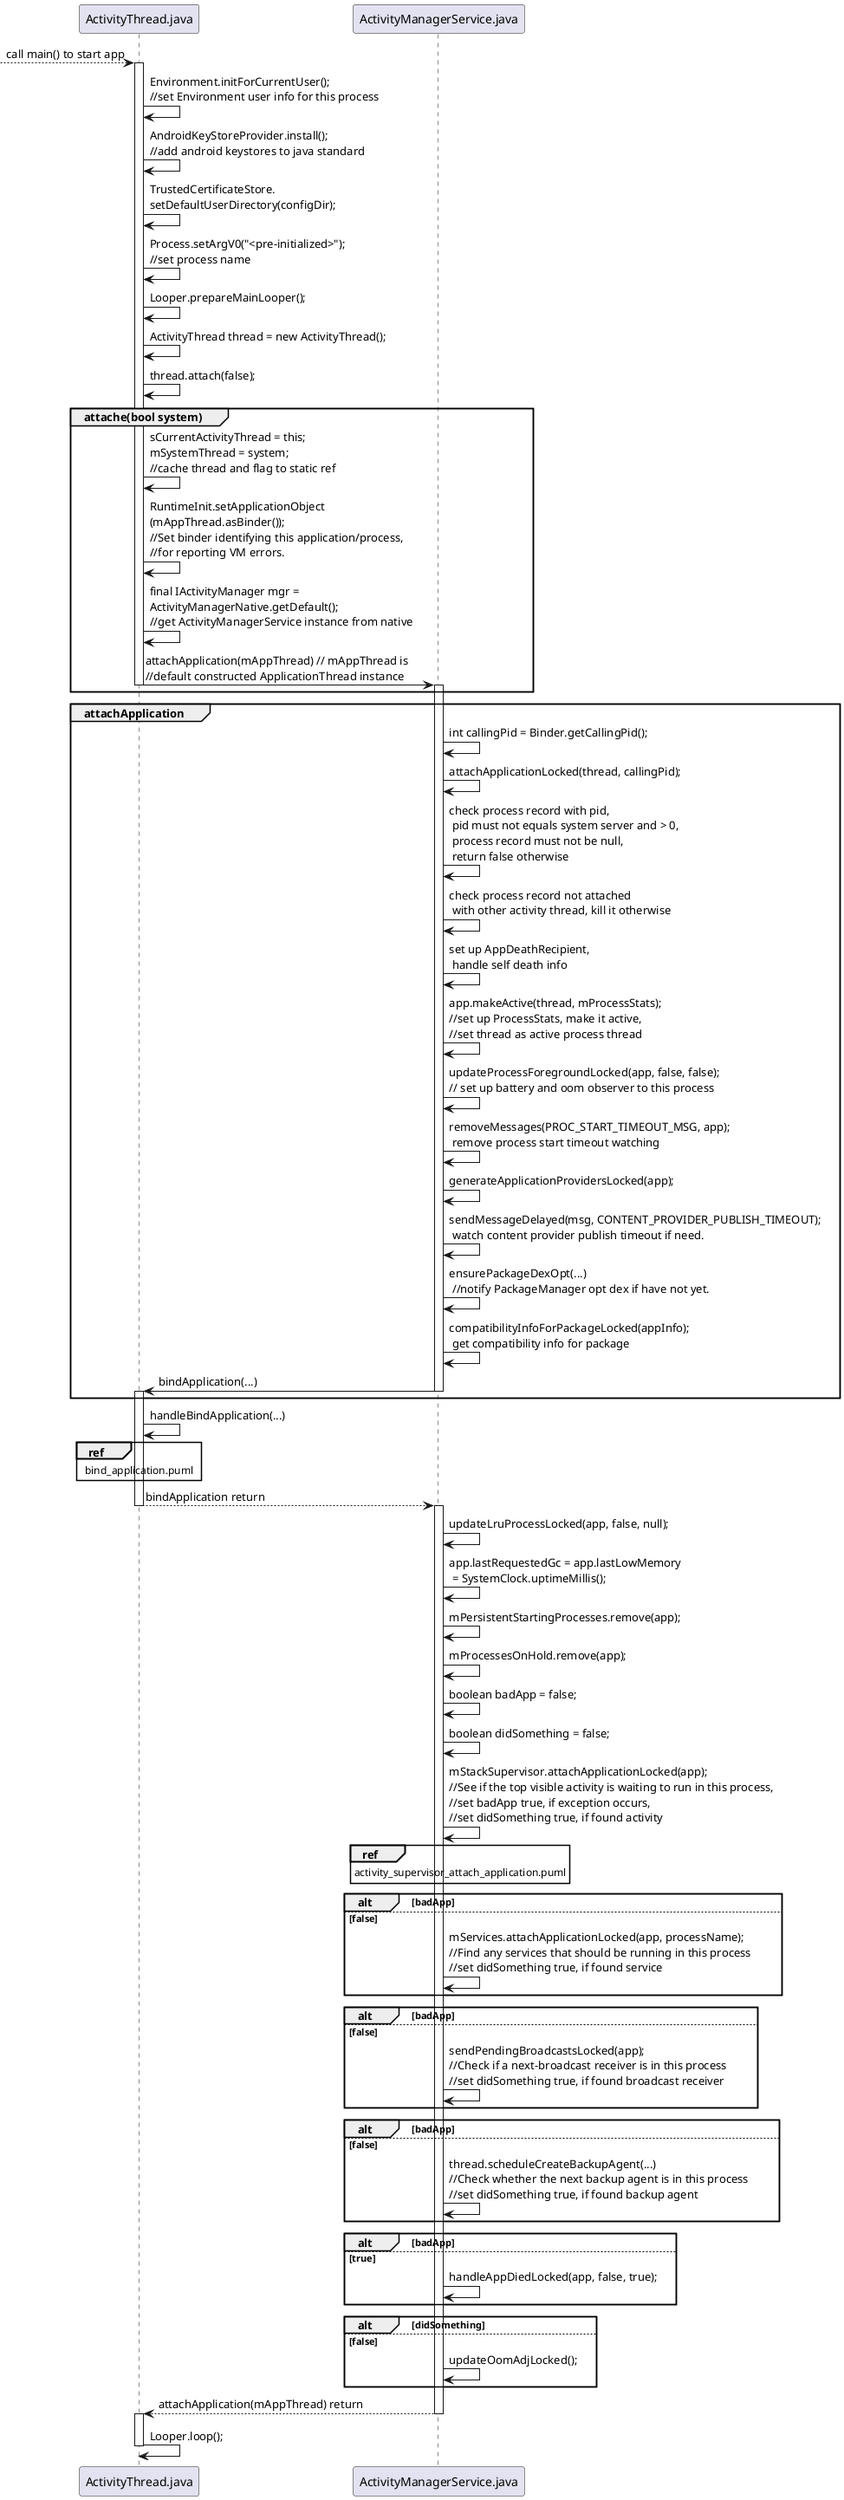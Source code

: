 @startuml
participant ActivityThread as "ActivityThread.java"
participant ActivityManagerService as "ActivityManagerService.java"

--> ActivityThread : call main() to start app

activate ActivityThread

ActivityThread -> ActivityThread : Environment.initForCurrentUser();\
\n//set Environment user info for this process

ActivityThread -> ActivityThread : AndroidKeyStoreProvider.install();\
\n//add android keystores to java standard

ActivityThread -> ActivityThread : TrustedCertificateStore.\
\nsetDefaultUserDirectory(configDir);\

ActivityThread -> ActivityThread : Process.setArgV0("<pre-initialized>");\
\n//set process name

ActivityThread -> ActivityThread : Looper.prepareMainLooper();

ActivityThread -> ActivityThread : ActivityThread thread = new ActivityThread();

ActivityThread -> ActivityThread : thread.attach(false);


group attache(bool system)

    ActivityThread -> ActivityThread : sCurrentActivityThread = this;\
    \nmSystemThread = system;\
    \n//cache thread and flag to static ref

    ActivityThread -> ActivityThread : RuntimeInit.setApplicationObject\
    \n(mAppThread.asBinder());\
    \n//Set binder identifying this application/process,\
    \n//for reporting VM errors.

    ActivityThread -> ActivityThread : final IActivityManager mgr = \
    \nActivityManagerNative.getDefault();\
    \n//get ActivityManagerService instance from native

    ActivityThread -> ActivityManagerService : attachApplication(mAppThread) // mAppThread is\
    \n//default constructed ApplicationThread instance

deactivate ActivityThread
activate ActivityManagerService
end


group attachApplication
ActivityManagerService -> ActivityManagerService : int callingPid = Binder.getCallingPid();

ActivityManagerService -> ActivityManagerService : attachApplicationLocked(thread, callingPid);

ActivityManagerService -> ActivityManagerService : check process record with pid,\
 \n pid must not equals system server and > 0,\
 \n process record must not be null,\
 \n return false otherwise

ActivityManagerService -> ActivityManagerService : check process record not attached\
 \n with other activity thread, kill it otherwise

ActivityManagerService -> ActivityManagerService : set up AppDeathRecipient,\
 \n handle self death info

ActivityManagerService -> ActivityManagerService : app.makeActive(thread, mProcessStats);\
 \n//set up ProcessStats, make it active,\
 \n//set thread as active process thread

ActivityManagerService -> ActivityManagerService : updateProcessForegroundLocked(app, false, false);\
\n// set up battery and oom observer to this process

ActivityManagerService -> ActivityManagerService : removeMessages(PROC_START_TIMEOUT_MSG, app);\
\n remove process start timeout watching

ActivityManagerService -> ActivityManagerService : generateApplicationProvidersLocked(app);

ActivityManagerService -> ActivityManagerService : sendMessageDelayed(msg, CONTENT_PROVIDER_PUBLISH_TIMEOUT);\
\n watch content provider publish timeout if need.

ActivityManagerService -> ActivityManagerService :  ensurePackageDexOpt(...)\
\n //notify PackageManager opt dex if have not yet.

ActivityManagerService -> ActivityManagerService : compatibilityInfoForPackageLocked(appInfo);\
\n get compatibility info for package

ActivityManagerService -> ActivityThread : bindApplication(...)
deactivate ActivityManagerService
activate ActivityThread
end

ActivityThread -> ActivityThread : handleBindApplication(...)

ref over ActivityThread : bind_application.puml

ActivityThread --> ActivityManagerService : bindApplication return


deactivate ActivityThread
activate ActivityManagerService

ActivityManagerService -> ActivityManagerService : updateLruProcessLocked(app, false, null);

ActivityManagerService -> ActivityManagerService : app.lastRequestedGc = app.lastLowMemory \
\n = SystemClock.uptimeMillis();

ActivityManagerService -> ActivityManagerService : mPersistentStartingProcesses.remove(app);

ActivityManagerService -> ActivityManagerService : mProcessesOnHold.remove(app);

ActivityManagerService -> ActivityManagerService : boolean badApp = false;

ActivityManagerService -> ActivityManagerService : boolean didSomething = false;

ActivityManagerService -> ActivityManagerService : mStackSupervisor.attachApplicationLocked(app);\
\n//See if the top visible activity is waiting to run in this process,\
\n//set badApp true, if exception occurs,\
\n//set didSomething true, if found activity

ref over ActivityManagerService : activity_supervisor_attach_application.puml

alt badApp
else false
    ActivityManagerService -> ActivityManagerService : mServices.attachApplicationLocked(app, processName);\
    \n//Find any services that should be running in this process\
    \n//set didSomething true, if found service
end

alt badApp
else false
    ActivityManagerService -> ActivityManagerService : sendPendingBroadcastsLocked(app);\
    \n//Check if a next-broadcast receiver is in this process\
    \n//set didSomething true, if found broadcast receiver
end

alt badApp
else false
    ActivityManagerService -> ActivityManagerService : thread.scheduleCreateBackupAgent(...)\
    \n//Check whether the next backup agent is in this process\
    \n//set didSomething true, if found backup agent
end

alt badApp
else true
    ActivityManagerService -> ActivityManagerService : handleAppDiedLocked(app, false, true);
end

alt didSomething
else false
    ActivityManagerService -> ActivityManagerService : updateOomAdjLocked();
end

ActivityManagerService --> ActivityThread : attachApplication(mAppThread) return

deactivate ActivityManagerService
activate ActivityThread


ActivityThread -> ActivityThread : Looper.loop();

deactivate ActivityThread
@enduml
